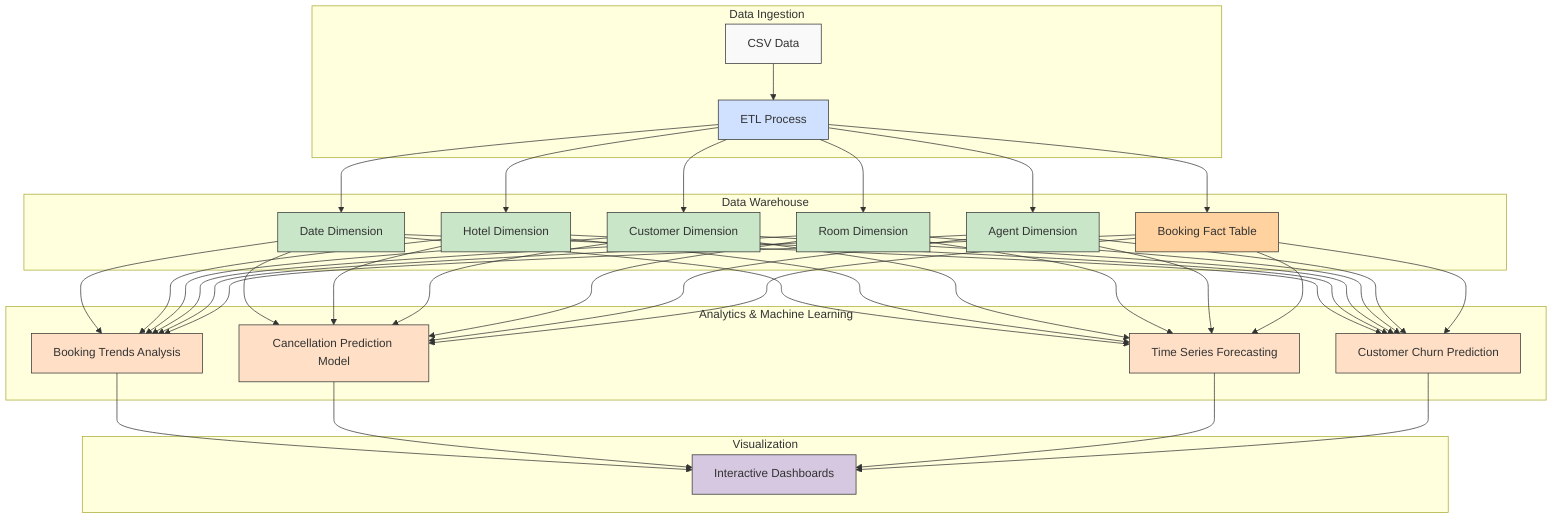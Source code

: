 flowchart TD
    subgraph "Data Ingestion"
        A[CSV Data] --> B[ETL Process]
    end
    
    subgraph "Data Warehouse"
        B --> C1[Date Dimension]
        B --> C2[Hotel Dimension]
        B --> C3[Customer Dimension]
        B --> C4[Room Dimension]
        B --> C5[Agent Dimension]
        B --> C6[Booking Fact Table]
    end
    
    subgraph "Analytics & Machine Learning"
        C1 & C2 & C3 & C4 & C5 & C6 --> D1[Booking Trends Analysis]
        C1 & C2 & C3 & C4 & C5 & C6 --> D2[Cancellation Prediction Model]
        C1 & C2 & C3 & C4 & C5 & C6 --> D3[Time Series Forecasting]
        C1 & C2 & C3 & C4 & C5 & C6 --> D4[Customer Churn Prediction]
    end
    
    subgraph "Visualization"
        D1 & D2 & D3 & D4 --> E[Interactive Dashboards]
    end
    
    style A fill:#f9f9f9,stroke:#333,stroke-width:1px
    style B fill:#d0e0ff,stroke:#333,stroke-width:1px
    style C1 fill:#c9e6c9,stroke:#333,stroke-width:1px
    style C2 fill:#c9e6c9,stroke:#333,stroke-width:1px
    style C3 fill:#c9e6c9,stroke:#333,stroke-width:1px
    style C4 fill:#c9e6c9,stroke:#333,stroke-width:1px
    style C5 fill:#c9e6c9,stroke:#333,stroke-width:1px
    style C6 fill:#ffd2a0,stroke:#333,stroke-width:1px
    style D1 fill:#ffe0c7,stroke:#333,stroke-width:1px
    style D2 fill:#ffe0c7,stroke:#333,stroke-width:1px
    style D3 fill:#ffe0c7,stroke:#333,stroke-width:1px
    style D4 fill:#ffe0c7,stroke:#333,stroke-width:1px
    style E fill:#d5c8e0,stroke:#333,stroke-width:1px